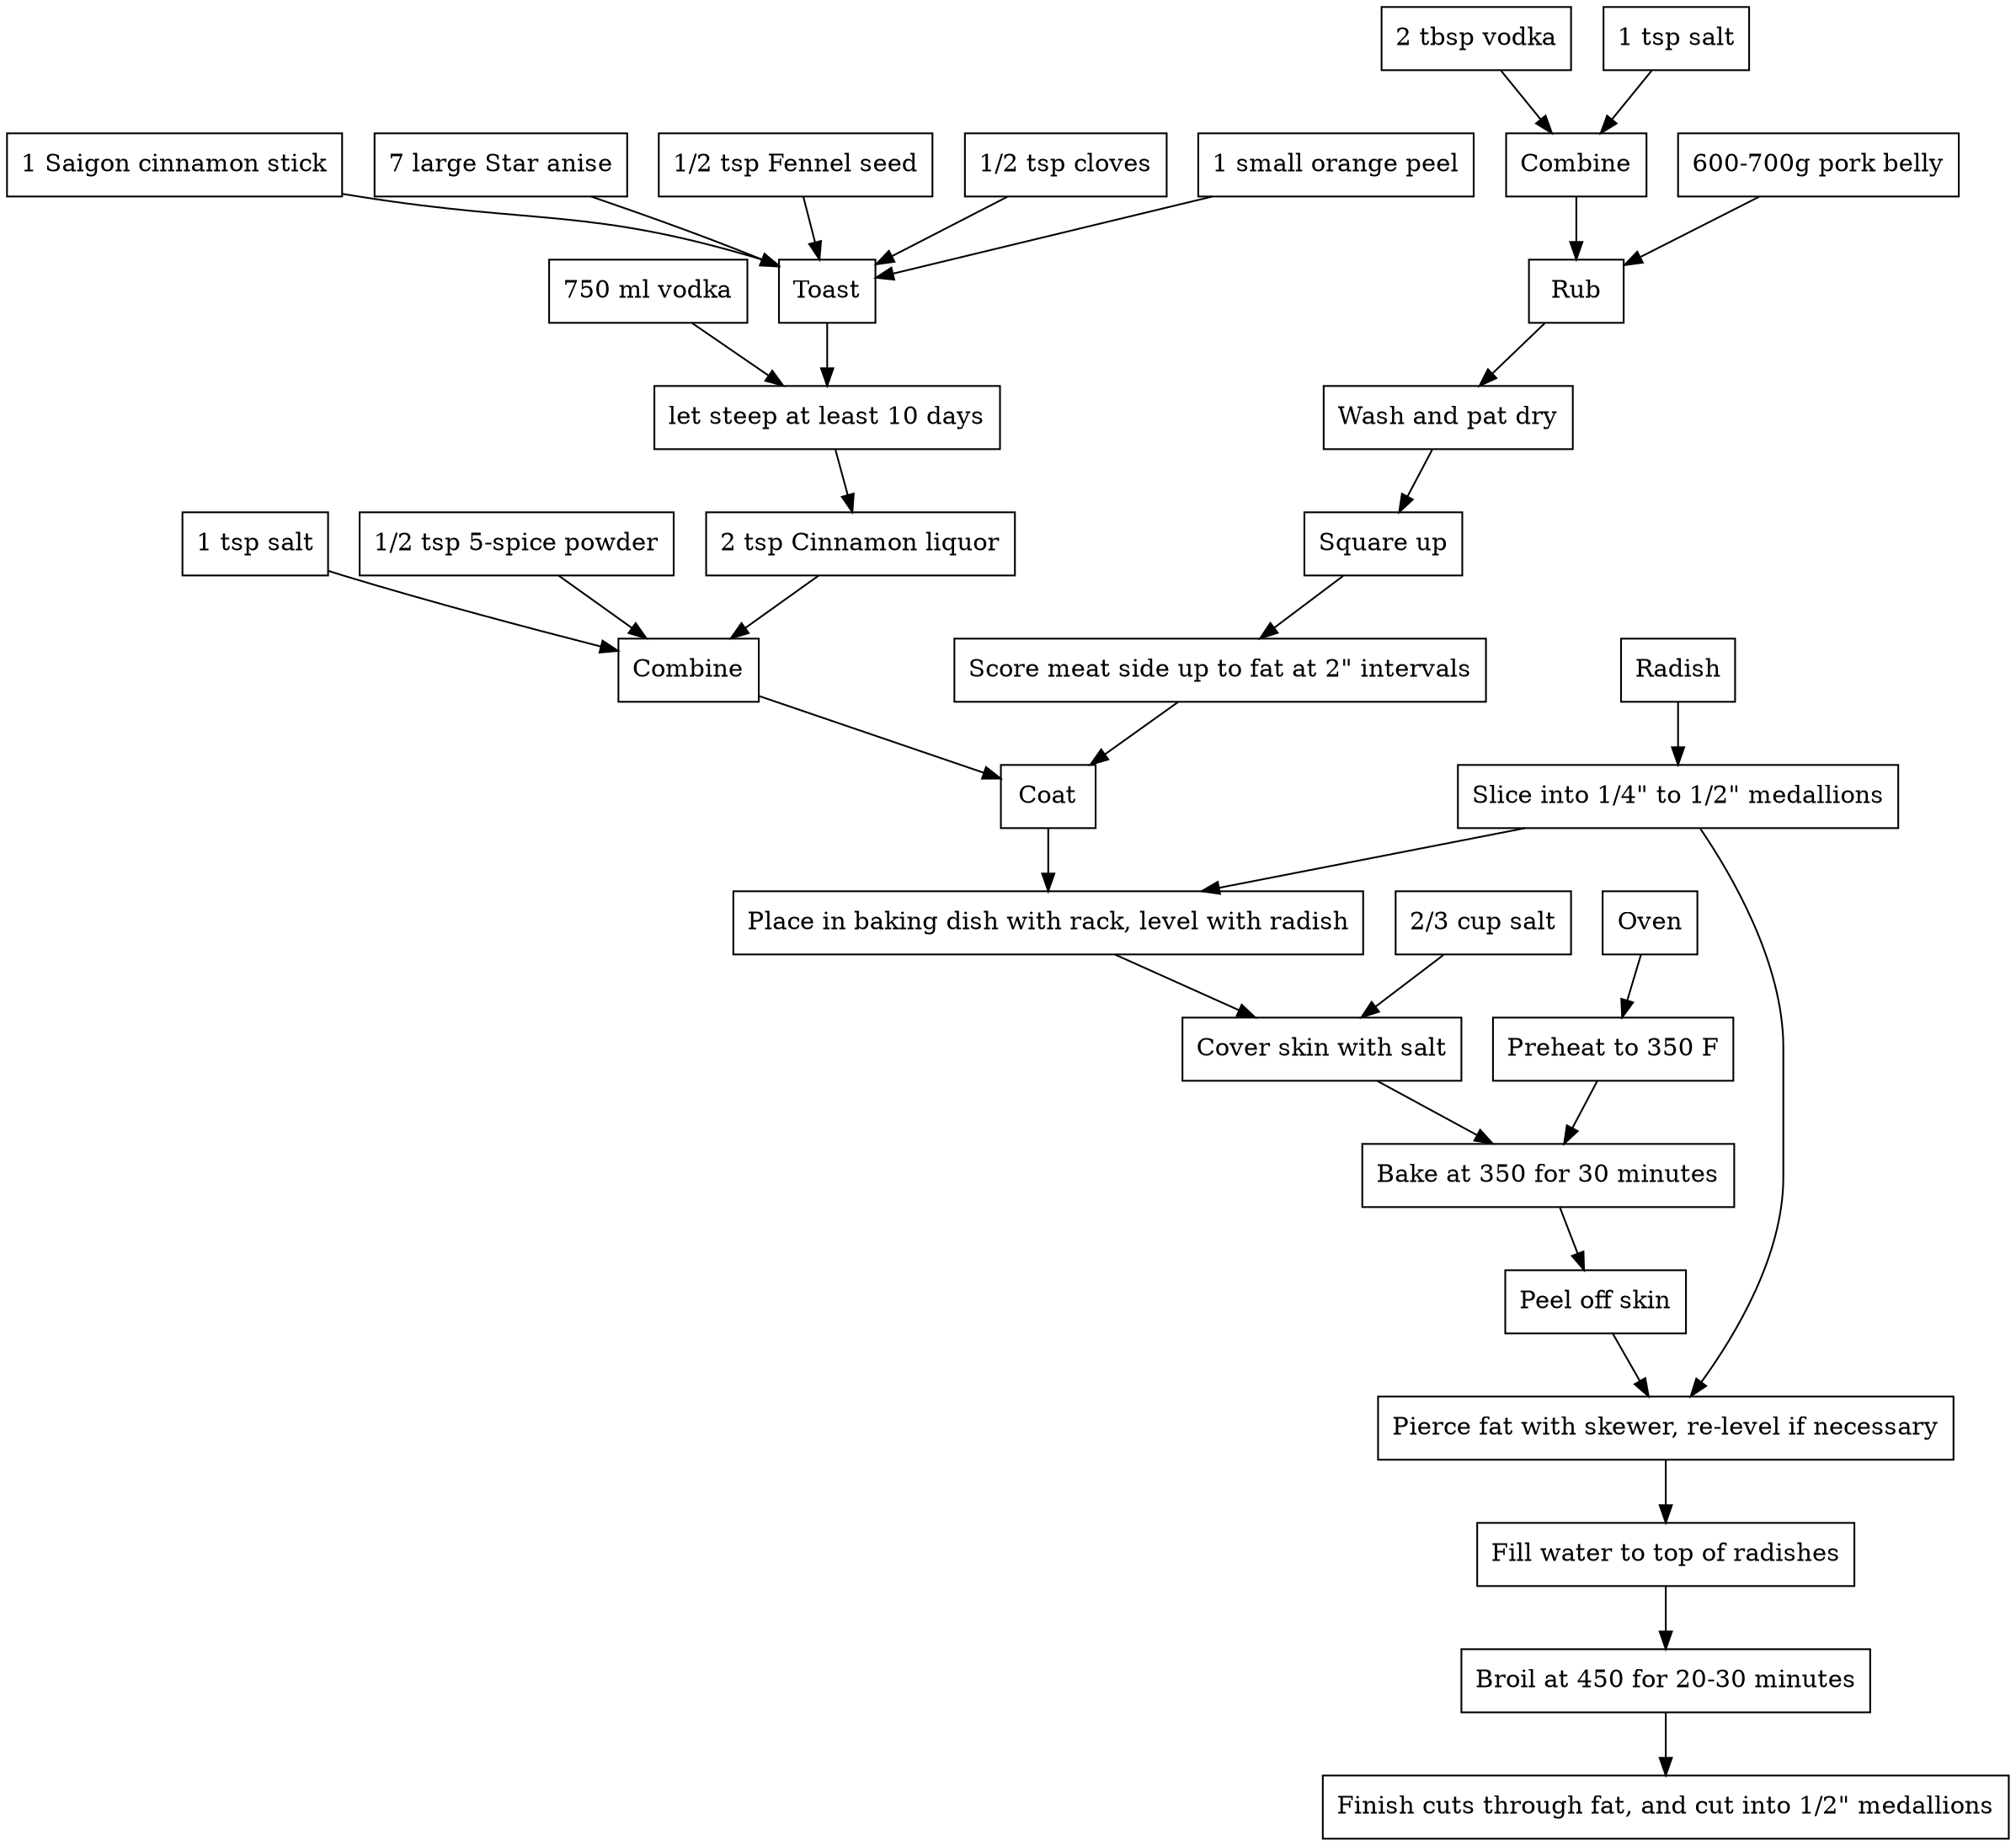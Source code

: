 digraph g {
  node [shape="rectangle"]
  PB [label="600-700g pork belly", rank="1"]
  V [label="2 tbsp vodka", rank="1"]
  S1 [label="1 tsp salt", rank="1"]
  C1 [label="Combine"]
  V -> C1
  S1 -> C1
  C2 [label="Rub"]
  PB -> C2
  C1 -> C2
  W [label="Wash and pat dry"]
  C2 -> W
  SQ [ label="Square up"]
  W -> SQ
  SC [label="Score meat side up to fat at 2\" intervals"]
  SQ -> SC
  S2 [label="1 tsp salt", rank="1"]
  FS [label="1/2 tsp 5-spice powder", rank="1"]
  CL [label="2 tsp Cinnamon liquor", rank="1"]
  subgraph CLrec {
    shape="rectangle"
    label="Cinnamon liquor"
    VK [label="750 ml vodka"]
    CS [label="1 Saigon cinnamon stick"]
    SA [label="7 large Star anise"]
    FEN [label="1/2 tsp Fennel seed"]
    CLV [label="1/2 tsp cloves"]
    PL [label="1 small orange peel"]
    SA -> Toast
    CS -> Toast
    FEN -> Toast
    CLV -> Toast
    PL -> Toast
    Rest [label="let steep at least 10 days"]
    Toast -> Rest
    VK -> Rest
  }
  Rest -> CL

  C3 [label="Combine"]
  S2 -> C3
  FS -> C3
  CL -> C3
  C4 [label="Coat"]
  C3 -> C4
  SC -> C4
  Oven -> Preheat1
  Preheat1 [label="Preheat to 350 F"]
  S3 [label="2/3 cup salt", rank="1"]
  Rad [label="Radish", rank="1"]
  Chop [label="Slice into 1/4\" to 1/2\" medallions"]
  Rad -> Chop
  Chop -> Dish
  Dish [label="Place in baking dish with rack, level with radish"]
  C4 -> Dish
  Salt [label="Cover skin with salt"]
  Dish -> Salt
  S3 -> Salt
  Preheat1 -> Bake
  Bake [label="Bake at 350 for 30 minutes"]
  Salt -> Bake
  Peel [label="Peel off skin"]
  Pierce [label="Pierce fat with skewer, re-level if necessary"]
  Water [label="Fill water to top of radishes"]
  Broil [label="Broil at 450 for 20-30 minutes"]
  Cut [label="Finish cuts through fat, and cut into 1/2\" medallions"]
  Bake -> Peel
  Peel -> Pierce
  Chop -> Pierce
  Pierce -> Water
  Water -> Broil
  Broil -> Cut
}
